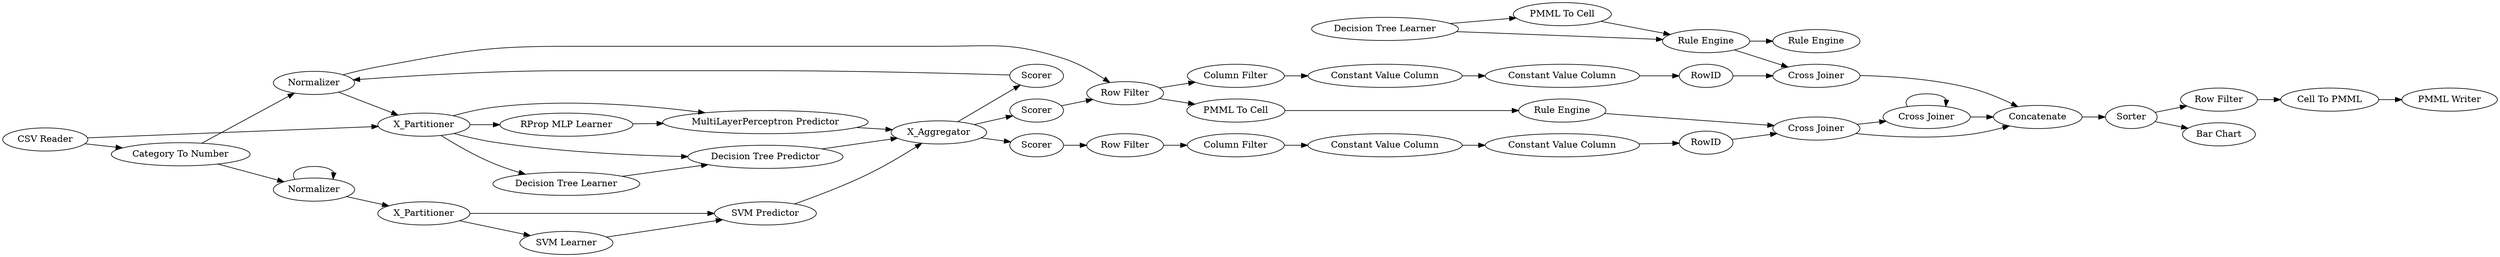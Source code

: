 digraph {
	18 -> 13
	24 -> 26
	7 -> 8
	2 -> 23
	39 -> 22
	23 -> 24
	306 -> 307
	4 -> 31
	34 -> 35
	28 -> 34
	2 -> 3
	4 -> 6
	293 -> 39
	1 -> 4
	9 -> 294
	298 -> 299
	1 -> 2
	7 -> 300
	17 -> 18
	25 -> 26
	11 -> 12
	10 -> 11
	307 -> 308
	290 -> 292
	3 -> 9
	12 -> 295
	33 -> 34
	33 -> 28
	34 -> 39
	4 -> 298
	27 -> 3
	299 -> 7
	15 -> 16
	31 -> 6
	295 -> 295
	24 -> 25
	12 -> 22
	52 -> 59
	6 -> 7
	22 -> 52
	13 -> 12
	23 -> 23
	8 -> 15
	300 -> 9
	295 -> 22
	3 -> 4
	7 -> 27
	294 -> 290
	4 -> 299
	52 -> 306
	292 -> 293
	9 -> 10
	16 -> 17
	26 -> 7
	306 [label="Row Filter"]
	292 [label="Constant Value Column"]
	27 [label=Scorer]
	7 [label=X_Aggregator]
	307 [label="Cell To PMML"]
	308 [label="PMML Writer"]
	9 [label="Row Filter"]
	52 [label=Sorter]
	26 [label="SVM Predictor"]
	18 [label="Constant Value Column"]
	8 [label=Scorer]
	17 [label="Constant Value Column"]
	295 [label="Cross Joiner"]
	3 [label=Normalizer]
	24 [label=X_Partitioner]
	290 [label="Constant Value Column"]
	31 [label="RProp MLP Learner"]
	6 [label="MultiLayerPerceptron Predictor"]
	15 [label="Row Filter"]
	25 [label="SVM Learner"]
	12 [label="Cross Joiner"]
	10 [label="PMML To Cell"]
	59 [label="Bar Chart"]
	16 [label="Column Filter"]
	1 [label="CSV Reader"]
	294 [label="Column Filter"]
	299 [label="Decision Tree Predictor"]
	22 [label=Concatenate]
	28 [label="PMML To Cell"]
	293 [label=RowID]
	23 [label=Normalizer]
	11 [label="Rule Engine"]
	4 [label=X_Partitioner]
	298 [label="Decision Tree Learner"]
	13 [label=RowID]
	35 [label="Rule Engine"]
	34 [label="Rule Engine"]
	300 [label=Scorer]
	39 [label="Cross Joiner"]
	33 [label="Decision Tree Learner"]
	2 [label="Category To Number"]
	rankdir=LR
}

